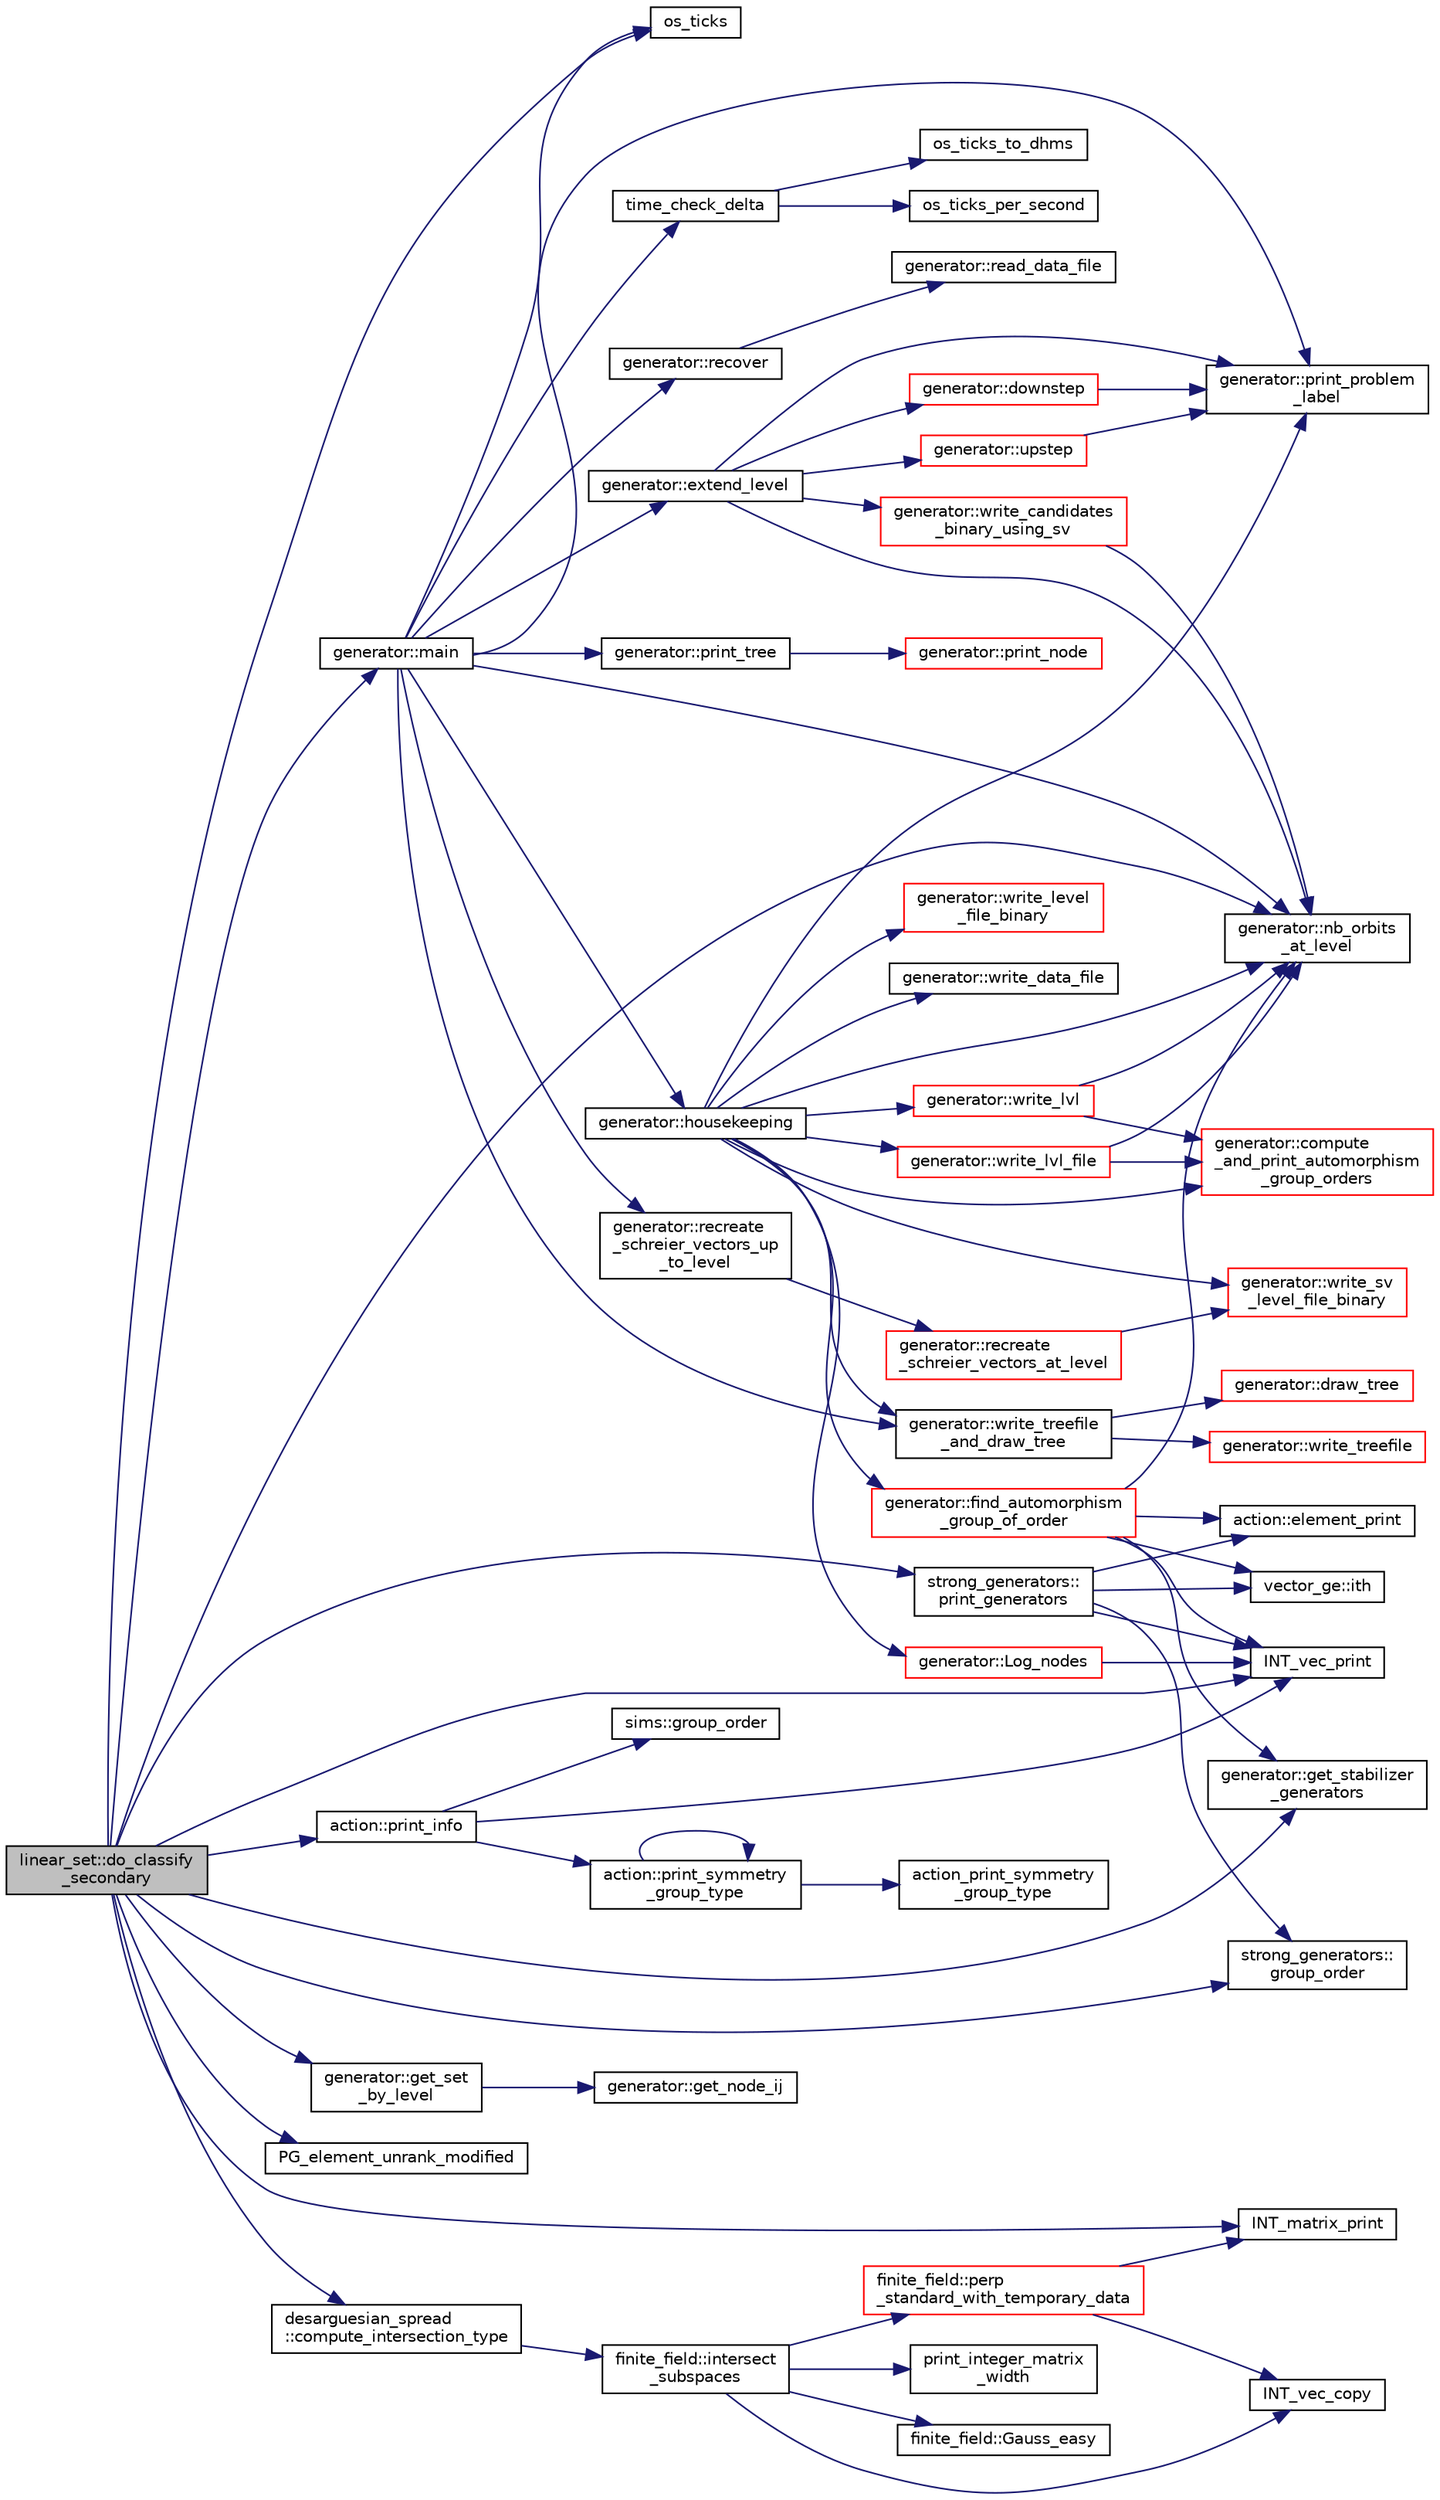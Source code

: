 digraph "linear_set::do_classify_secondary"
{
  edge [fontname="Helvetica",fontsize="10",labelfontname="Helvetica",labelfontsize="10"];
  node [fontname="Helvetica",fontsize="10",shape=record];
  rankdir="LR";
  Node2834 [label="linear_set::do_classify\l_secondary",height=0.2,width=0.4,color="black", fillcolor="grey75", style="filled", fontcolor="black"];
  Node2834 -> Node2835 [color="midnightblue",fontsize="10",style="solid",fontname="Helvetica"];
  Node2835 [label="os_ticks",height=0.2,width=0.4,color="black", fillcolor="white", style="filled",URL="$d5/db4/io__and__os_8h.html#a3da6d2b09e35d569adb7101dffcb5224"];
  Node2834 -> Node2836 [color="midnightblue",fontsize="10",style="solid",fontname="Helvetica"];
  Node2836 [label="action::print_info",height=0.2,width=0.4,color="black", fillcolor="white", style="filled",URL="$d2/d86/classaction.html#a6f89e493e5c5a32e5c3b8963d438ce86"];
  Node2836 -> Node2837 [color="midnightblue",fontsize="10",style="solid",fontname="Helvetica"];
  Node2837 [label="action::print_symmetry\l_group_type",height=0.2,width=0.4,color="black", fillcolor="white", style="filled",URL="$d2/d86/classaction.html#aed811766c7e64fe2c853df8b0b67aa6e"];
  Node2837 -> Node2838 [color="midnightblue",fontsize="10",style="solid",fontname="Helvetica"];
  Node2838 [label="action_print_symmetry\l_group_type",height=0.2,width=0.4,color="black", fillcolor="white", style="filled",URL="$d5/d90/action__global_8_c.html#a03666b9440c4962148eba7905b9f843c"];
  Node2837 -> Node2837 [color="midnightblue",fontsize="10",style="solid",fontname="Helvetica"];
  Node2836 -> Node2839 [color="midnightblue",fontsize="10",style="solid",fontname="Helvetica"];
  Node2839 [label="INT_vec_print",height=0.2,width=0.4,color="black", fillcolor="white", style="filled",URL="$df/dbf/sajeeb_8_c.html#a79a5901af0b47dd0d694109543c027fe"];
  Node2836 -> Node2840 [color="midnightblue",fontsize="10",style="solid",fontname="Helvetica"];
  Node2840 [label="sims::group_order",height=0.2,width=0.4,color="black", fillcolor="white", style="filled",URL="$d9/df3/classsims.html#aa442445175656570fa35febbe790efad"];
  Node2834 -> Node2841 [color="midnightblue",fontsize="10",style="solid",fontname="Helvetica"];
  Node2841 [label="generator::main",height=0.2,width=0.4,color="black", fillcolor="white", style="filled",URL="$d7/d73/classgenerator.html#a01abff8e9f231bf0d82e2e8e0061f242"];
  Node2841 -> Node2842 [color="midnightblue",fontsize="10",style="solid",fontname="Helvetica"];
  Node2842 [label="generator::print_problem\l_label",height=0.2,width=0.4,color="black", fillcolor="white", style="filled",URL="$d7/d73/classgenerator.html#a06d3c064ba84ebe8db3537e6273f16c3"];
  Node2841 -> Node2835 [color="midnightblue",fontsize="10",style="solid",fontname="Helvetica"];
  Node2841 -> Node2843 [color="midnightblue",fontsize="10",style="solid",fontname="Helvetica"];
  Node2843 [label="time_check_delta",height=0.2,width=0.4,color="black", fillcolor="white", style="filled",URL="$d9/d60/discreta_8h.html#a89a8565e34c7dcbb97180cd6af7454a1"];
  Node2843 -> Node2844 [color="midnightblue",fontsize="10",style="solid",fontname="Helvetica"];
  Node2844 [label="os_ticks_per_second",height=0.2,width=0.4,color="black", fillcolor="white", style="filled",URL="$d5/db4/io__and__os_8h.html#a1b35e7a094dfde9db39ae352c9c17042"];
  Node2843 -> Node2845 [color="midnightblue",fontsize="10",style="solid",fontname="Helvetica"];
  Node2845 [label="os_ticks_to_dhms",height=0.2,width=0.4,color="black", fillcolor="white", style="filled",URL="$d5/db4/io__and__os_8h.html#a0d715587fd9b8ab4e2bc822a2be313ba"];
  Node2841 -> Node2846 [color="midnightblue",fontsize="10",style="solid",fontname="Helvetica"];
  Node2846 [label="generator::recover",height=0.2,width=0.4,color="black", fillcolor="white", style="filled",URL="$d7/d73/classgenerator.html#a96b65270be862c206d5af97c1dde9c17"];
  Node2846 -> Node2847 [color="midnightblue",fontsize="10",style="solid",fontname="Helvetica"];
  Node2847 [label="generator::read_data_file",height=0.2,width=0.4,color="black", fillcolor="white", style="filled",URL="$d7/d73/classgenerator.html#a6109d5e04d03f3cb8263ddfa1d8f78b2"];
  Node2841 -> Node2848 [color="midnightblue",fontsize="10",style="solid",fontname="Helvetica"];
  Node2848 [label="generator::recreate\l_schreier_vectors_up\l_to_level",height=0.2,width=0.4,color="black", fillcolor="white", style="filled",URL="$d7/d73/classgenerator.html#a2ca7599e91bb012d41153aec95f081f7"];
  Node2848 -> Node2849 [color="midnightblue",fontsize="10",style="solid",fontname="Helvetica"];
  Node2849 [label="generator::recreate\l_schreier_vectors_at_level",height=0.2,width=0.4,color="red", fillcolor="white", style="filled",URL="$d7/d73/classgenerator.html#a7d190e196e7c9721c4135f40f01d922f"];
  Node2849 -> Node3388 [color="midnightblue",fontsize="10",style="solid",fontname="Helvetica"];
  Node3388 [label="generator::write_sv\l_level_file_binary",height=0.2,width=0.4,color="red", fillcolor="white", style="filled",URL="$d7/d73/classgenerator.html#ae182254fd2172f14e69dabfd3c63ccdf"];
  Node2841 -> Node3392 [color="midnightblue",fontsize="10",style="solid",fontname="Helvetica"];
  Node3392 [label="generator::print_tree",height=0.2,width=0.4,color="black", fillcolor="white", style="filled",URL="$d7/d73/classgenerator.html#a4d50a3584d53209baf2bf7d7b9ba31f8"];
  Node3392 -> Node3393 [color="midnightblue",fontsize="10",style="solid",fontname="Helvetica"];
  Node3393 [label="generator::print_node",height=0.2,width=0.4,color="red", fillcolor="white", style="filled",URL="$d7/d73/classgenerator.html#a1e3711f29fa53013750b2009e549ba49"];
  Node2841 -> Node3406 [color="midnightblue",fontsize="10",style="solid",fontname="Helvetica"];
  Node3406 [label="generator::write_treefile\l_and_draw_tree",height=0.2,width=0.4,color="black", fillcolor="white", style="filled",URL="$d7/d73/classgenerator.html#a70c78f45dba413014287e8cde2f7d6b5"];
  Node3406 -> Node3407 [color="midnightblue",fontsize="10",style="solid",fontname="Helvetica"];
  Node3407 [label="generator::write_treefile",height=0.2,width=0.4,color="red", fillcolor="white", style="filled",URL="$d7/d73/classgenerator.html#a5c684cbe4faa75f676549200c475f5c3"];
  Node3406 -> Node3435 [color="midnightblue",fontsize="10",style="solid",fontname="Helvetica"];
  Node3435 [label="generator::draw_tree",height=0.2,width=0.4,color="red", fillcolor="white", style="filled",URL="$d7/d73/classgenerator.html#ae3d68e3de8f4a5decdaef2d8008cd4a6"];
  Node2841 -> Node3503 [color="midnightblue",fontsize="10",style="solid",fontname="Helvetica"];
  Node3503 [label="generator::extend_level",height=0.2,width=0.4,color="black", fillcolor="white", style="filled",URL="$d7/d73/classgenerator.html#a91b84d80ccec0cd2136bc221c30e0f8e"];
  Node3503 -> Node2842 [color="midnightblue",fontsize="10",style="solid",fontname="Helvetica"];
  Node3503 -> Node2854 [color="midnightblue",fontsize="10",style="solid",fontname="Helvetica"];
  Node2854 [label="generator::nb_orbits\l_at_level",height=0.2,width=0.4,color="black", fillcolor="white", style="filled",URL="$d7/d73/classgenerator.html#a020f3d8378448310d044a4a24fadf301"];
  Node3503 -> Node3504 [color="midnightblue",fontsize="10",style="solid",fontname="Helvetica"];
  Node3504 [label="generator::downstep",height=0.2,width=0.4,color="red", fillcolor="white", style="filled",URL="$d7/d73/classgenerator.html#ad90bc284af0b5f5beae960a0bd7a5b43"];
  Node3504 -> Node2842 [color="midnightblue",fontsize="10",style="solid",fontname="Helvetica"];
  Node3503 -> Node3562 [color="midnightblue",fontsize="10",style="solid",fontname="Helvetica"];
  Node3562 [label="generator::write_candidates\l_binary_using_sv",height=0.2,width=0.4,color="red", fillcolor="white", style="filled",URL="$d7/d73/classgenerator.html#aef2d3e1048ee00437c56b95685aaff88"];
  Node3562 -> Node2854 [color="midnightblue",fontsize="10",style="solid",fontname="Helvetica"];
  Node3503 -> Node3563 [color="midnightblue",fontsize="10",style="solid",fontname="Helvetica"];
  Node3563 [label="generator::upstep",height=0.2,width=0.4,color="red", fillcolor="white", style="filled",URL="$d7/d73/classgenerator.html#ae0f2cebdabc821837f633656d7b0fdfe"];
  Node3563 -> Node2842 [color="midnightblue",fontsize="10",style="solid",fontname="Helvetica"];
  Node2841 -> Node3660 [color="midnightblue",fontsize="10",style="solid",fontname="Helvetica"];
  Node3660 [label="generator::housekeeping",height=0.2,width=0.4,color="black", fillcolor="white", style="filled",URL="$d7/d73/classgenerator.html#aaf2bd92e8f74eb9fbc3244a6dde6f78c"];
  Node3660 -> Node2854 [color="midnightblue",fontsize="10",style="solid",fontname="Helvetica"];
  Node3660 -> Node2842 [color="midnightblue",fontsize="10",style="solid",fontname="Helvetica"];
  Node3660 -> Node3661 [color="midnightblue",fontsize="10",style="solid",fontname="Helvetica"];
  Node3661 [label="generator::compute\l_and_print_automorphism\l_group_orders",height=0.2,width=0.4,color="red", fillcolor="white", style="filled",URL="$d7/d73/classgenerator.html#a97568500aaf76ce2d931cef80a25ee57"];
  Node3660 -> Node3666 [color="midnightblue",fontsize="10",style="solid",fontname="Helvetica"];
  Node3666 [label="generator::find_automorphism\l_group_of_order",height=0.2,width=0.4,color="red", fillcolor="white", style="filled",URL="$d7/d73/classgenerator.html#a0e1112dc17485a838afe04b4d011a0df"];
  Node3666 -> Node2854 [color="midnightblue",fontsize="10",style="solid",fontname="Helvetica"];
  Node3666 -> Node2839 [color="midnightblue",fontsize="10",style="solid",fontname="Helvetica"];
  Node3666 -> Node3668 [color="midnightblue",fontsize="10",style="solid",fontname="Helvetica"];
  Node3668 [label="generator::get_stabilizer\l_generators",height=0.2,width=0.4,color="black", fillcolor="white", style="filled",URL="$d7/d73/classgenerator.html#a744da633f741e1aa27701fe9d203d564"];
  Node3666 -> Node2864 [color="midnightblue",fontsize="10",style="solid",fontname="Helvetica"];
  Node2864 [label="vector_ge::ith",height=0.2,width=0.4,color="black", fillcolor="white", style="filled",URL="$d4/d6e/classvector__ge.html#a1ff002e8b746a9beb119d57dcd4a15ff"];
  Node3666 -> Node2907 [color="midnightblue",fontsize="10",style="solid",fontname="Helvetica"];
  Node2907 [label="action::element_print",height=0.2,width=0.4,color="black", fillcolor="white", style="filled",URL="$d2/d86/classaction.html#ae38c3ef3c1125213733d63c6fc3c40cd"];
  Node3660 -> Node3671 [color="midnightblue",fontsize="10",style="solid",fontname="Helvetica"];
  Node3671 [label="generator::write_lvl",height=0.2,width=0.4,color="red", fillcolor="white", style="filled",URL="$d7/d73/classgenerator.html#a4427cbf38ba677033cea15f1ca62cce0"];
  Node3671 -> Node2854 [color="midnightblue",fontsize="10",style="solid",fontname="Helvetica"];
  Node3671 -> Node3661 [color="midnightblue",fontsize="10",style="solid",fontname="Helvetica"];
  Node3660 -> Node3672 [color="midnightblue",fontsize="10",style="solid",fontname="Helvetica"];
  Node3672 [label="generator::write_level\l_file_binary",height=0.2,width=0.4,color="red", fillcolor="white", style="filled",URL="$d7/d73/classgenerator.html#a68629f7faf4c4931f397761f1fdb1463"];
  Node3660 -> Node3388 [color="midnightblue",fontsize="10",style="solid",fontname="Helvetica"];
  Node3660 -> Node3675 [color="midnightblue",fontsize="10",style="solid",fontname="Helvetica"];
  Node3675 [label="generator::write_lvl_file",height=0.2,width=0.4,color="red", fillcolor="white", style="filled",URL="$d7/d73/classgenerator.html#a3d343cf5a5831b03d1bda3d89b1dd935"];
  Node3675 -> Node2854 [color="midnightblue",fontsize="10",style="solid",fontname="Helvetica"];
  Node3675 -> Node3661 [color="midnightblue",fontsize="10",style="solid",fontname="Helvetica"];
  Node3660 -> Node3676 [color="midnightblue",fontsize="10",style="solid",fontname="Helvetica"];
  Node3676 [label="generator::write_data_file",height=0.2,width=0.4,color="black", fillcolor="white", style="filled",URL="$d7/d73/classgenerator.html#aa25b0081c8700b91500fd47e0424f4cb"];
  Node3660 -> Node3677 [color="midnightblue",fontsize="10",style="solid",fontname="Helvetica"];
  Node3677 [label="generator::Log_nodes",height=0.2,width=0.4,color="red", fillcolor="white", style="filled",URL="$d7/d73/classgenerator.html#ae9af20d24cee32bf11fe6cb9f9d8cfdf"];
  Node3677 -> Node2839 [color="midnightblue",fontsize="10",style="solid",fontname="Helvetica"];
  Node3660 -> Node3406 [color="midnightblue",fontsize="10",style="solid",fontname="Helvetica"];
  Node2841 -> Node2854 [color="midnightblue",fontsize="10",style="solid",fontname="Helvetica"];
  Node2834 -> Node2854 [color="midnightblue",fontsize="10",style="solid",fontname="Helvetica"];
  Node2834 -> Node3678 [color="midnightblue",fontsize="10",style="solid",fontname="Helvetica"];
  Node3678 [label="generator::get_set\l_by_level",height=0.2,width=0.4,color="black", fillcolor="white", style="filled",URL="$d7/d73/classgenerator.html#a3012a80d862b42c848b84584389c8594"];
  Node3678 -> Node3679 [color="midnightblue",fontsize="10",style="solid",fontname="Helvetica"];
  Node3679 [label="generator::get_node_ij",height=0.2,width=0.4,color="black", fillcolor="white", style="filled",URL="$d7/d73/classgenerator.html#a8cea5411b42336694738530732ede540"];
  Node2834 -> Node2881 [color="midnightblue",fontsize="10",style="solid",fontname="Helvetica"];
  Node2881 [label="PG_element_unrank_modified",height=0.2,width=0.4,color="black", fillcolor="white", style="filled",URL="$d4/d67/geometry_8h.html#a83ae9b605d496f6a90345303f6efae64"];
  Node2834 -> Node2839 [color="midnightblue",fontsize="10",style="solid",fontname="Helvetica"];
  Node2834 -> Node2959 [color="midnightblue",fontsize="10",style="solid",fontname="Helvetica"];
  Node2959 [label="INT_matrix_print",height=0.2,width=0.4,color="black", fillcolor="white", style="filled",URL="$d5/db4/io__and__os_8h.html#afd4180a24bef3a2b584668a4eaf607ff"];
  Node2834 -> Node3680 [color="midnightblue",fontsize="10",style="solid",fontname="Helvetica"];
  Node3680 [label="desarguesian_spread\l::compute_intersection_type",height=0.2,width=0.4,color="black", fillcolor="white", style="filled",URL="$d4/d86/classdesarguesian__spread.html#a7eca8625c43342d9f0608fe1235fce2c"];
  Node3680 -> Node3681 [color="midnightblue",fontsize="10",style="solid",fontname="Helvetica"];
  Node3681 [label="finite_field::intersect\l_subspaces",height=0.2,width=0.4,color="black", fillcolor="white", style="filled",URL="$df/d5a/classfinite__field.html#af887ed38de1b121a4260e828d069aa3e"];
  Node3681 -> Node2926 [color="midnightblue",fontsize="10",style="solid",fontname="Helvetica"];
  Node2926 [label="INT_vec_copy",height=0.2,width=0.4,color="black", fillcolor="white", style="filled",URL="$df/dbf/sajeeb_8_c.html#ac2d875e27e009af6ec04d17254d11075"];
  Node3681 -> Node2920 [color="midnightblue",fontsize="10",style="solid",fontname="Helvetica"];
  Node2920 [label="print_integer_matrix\l_width",height=0.2,width=0.4,color="black", fillcolor="white", style="filled",URL="$d5/db4/io__and__os_8h.html#aa78f3e73fc2179251bd15adbcc31573f"];
  Node3681 -> Node3682 [color="midnightblue",fontsize="10",style="solid",fontname="Helvetica"];
  Node3682 [label="finite_field::perp\l_standard_with_temporary_data",height=0.2,width=0.4,color="red", fillcolor="white", style="filled",URL="$df/d5a/classfinite__field.html#aae3cca9b5f19ae969a9c5349d14f41c0"];
  Node3682 -> Node2926 [color="midnightblue",fontsize="10",style="solid",fontname="Helvetica"];
  Node3682 -> Node2959 [color="midnightblue",fontsize="10",style="solid",fontname="Helvetica"];
  Node3681 -> Node2961 [color="midnightblue",fontsize="10",style="solid",fontname="Helvetica"];
  Node2961 [label="finite_field::Gauss_easy",height=0.2,width=0.4,color="black", fillcolor="white", style="filled",URL="$df/d5a/classfinite__field.html#a32761bf6c4a41f24b7193352127db8e7"];
  Node2834 -> Node3668 [color="midnightblue",fontsize="10",style="solid",fontname="Helvetica"];
  Node2834 -> Node3417 [color="midnightblue",fontsize="10",style="solid",fontname="Helvetica"];
  Node3417 [label="strong_generators::\lgroup_order",height=0.2,width=0.4,color="black", fillcolor="white", style="filled",URL="$dc/d09/classstrong__generators.html#a91f453c2bfd6502b96f4b4eed16beb20"];
  Node2834 -> Node3416 [color="midnightblue",fontsize="10",style="solid",fontname="Helvetica"];
  Node3416 [label="strong_generators::\lprint_generators",height=0.2,width=0.4,color="black", fillcolor="white", style="filled",URL="$dc/d09/classstrong__generators.html#adccd259b435afd96d89cd664daa6c897"];
  Node3416 -> Node3417 [color="midnightblue",fontsize="10",style="solid",fontname="Helvetica"];
  Node3416 -> Node2839 [color="midnightblue",fontsize="10",style="solid",fontname="Helvetica"];
  Node3416 -> Node2907 [color="midnightblue",fontsize="10",style="solid",fontname="Helvetica"];
  Node3416 -> Node2864 [color="midnightblue",fontsize="10",style="solid",fontname="Helvetica"];
}
